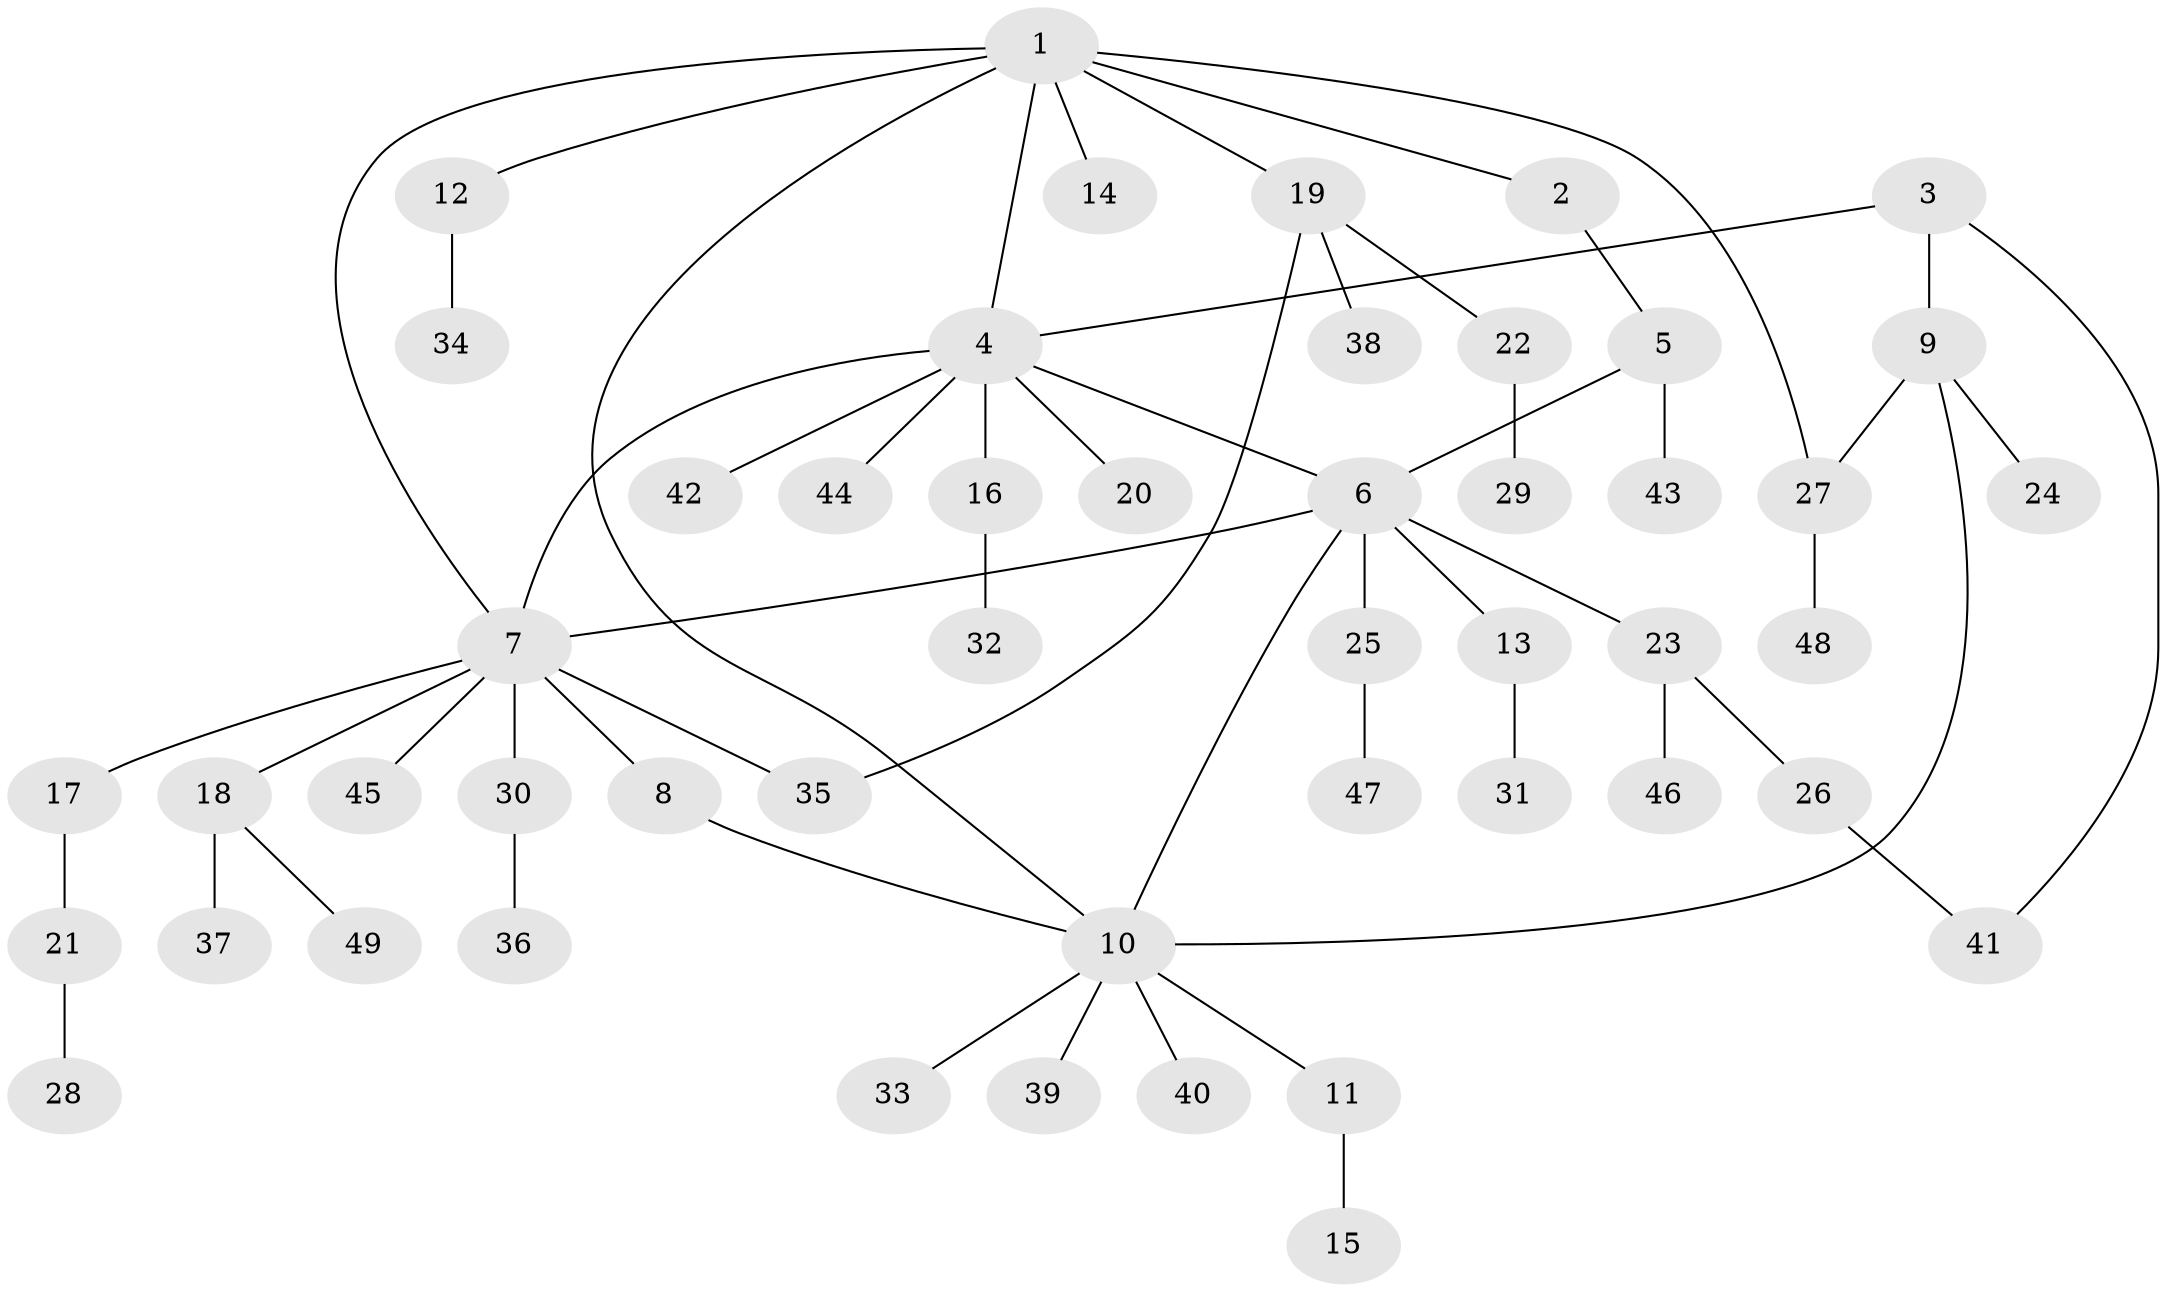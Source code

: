 // coarse degree distribution, {7: 0.0625, 3: 0.0625, 12: 0.03125, 8: 0.03125, 5: 0.03125, 1: 0.59375, 2: 0.15625, 4: 0.03125}
// Generated by graph-tools (version 1.1) at 2025/24/03/03/25 07:24:10]
// undirected, 49 vertices, 57 edges
graph export_dot {
graph [start="1"]
  node [color=gray90,style=filled];
  1;
  2;
  3;
  4;
  5;
  6;
  7;
  8;
  9;
  10;
  11;
  12;
  13;
  14;
  15;
  16;
  17;
  18;
  19;
  20;
  21;
  22;
  23;
  24;
  25;
  26;
  27;
  28;
  29;
  30;
  31;
  32;
  33;
  34;
  35;
  36;
  37;
  38;
  39;
  40;
  41;
  42;
  43;
  44;
  45;
  46;
  47;
  48;
  49;
  1 -- 2;
  1 -- 4;
  1 -- 7;
  1 -- 10;
  1 -- 12;
  1 -- 14;
  1 -- 19;
  1 -- 27;
  2 -- 5;
  3 -- 4;
  3 -- 9;
  3 -- 41;
  4 -- 6;
  4 -- 7;
  4 -- 16;
  4 -- 20;
  4 -- 42;
  4 -- 44;
  5 -- 6;
  5 -- 43;
  6 -- 7;
  6 -- 10;
  6 -- 13;
  6 -- 23;
  6 -- 25;
  7 -- 8;
  7 -- 17;
  7 -- 18;
  7 -- 30;
  7 -- 35;
  7 -- 45;
  8 -- 10;
  9 -- 10;
  9 -- 24;
  9 -- 27;
  10 -- 11;
  10 -- 33;
  10 -- 39;
  10 -- 40;
  11 -- 15;
  12 -- 34;
  13 -- 31;
  16 -- 32;
  17 -- 21;
  18 -- 37;
  18 -- 49;
  19 -- 22;
  19 -- 35;
  19 -- 38;
  21 -- 28;
  22 -- 29;
  23 -- 26;
  23 -- 46;
  25 -- 47;
  26 -- 41;
  27 -- 48;
  30 -- 36;
}

